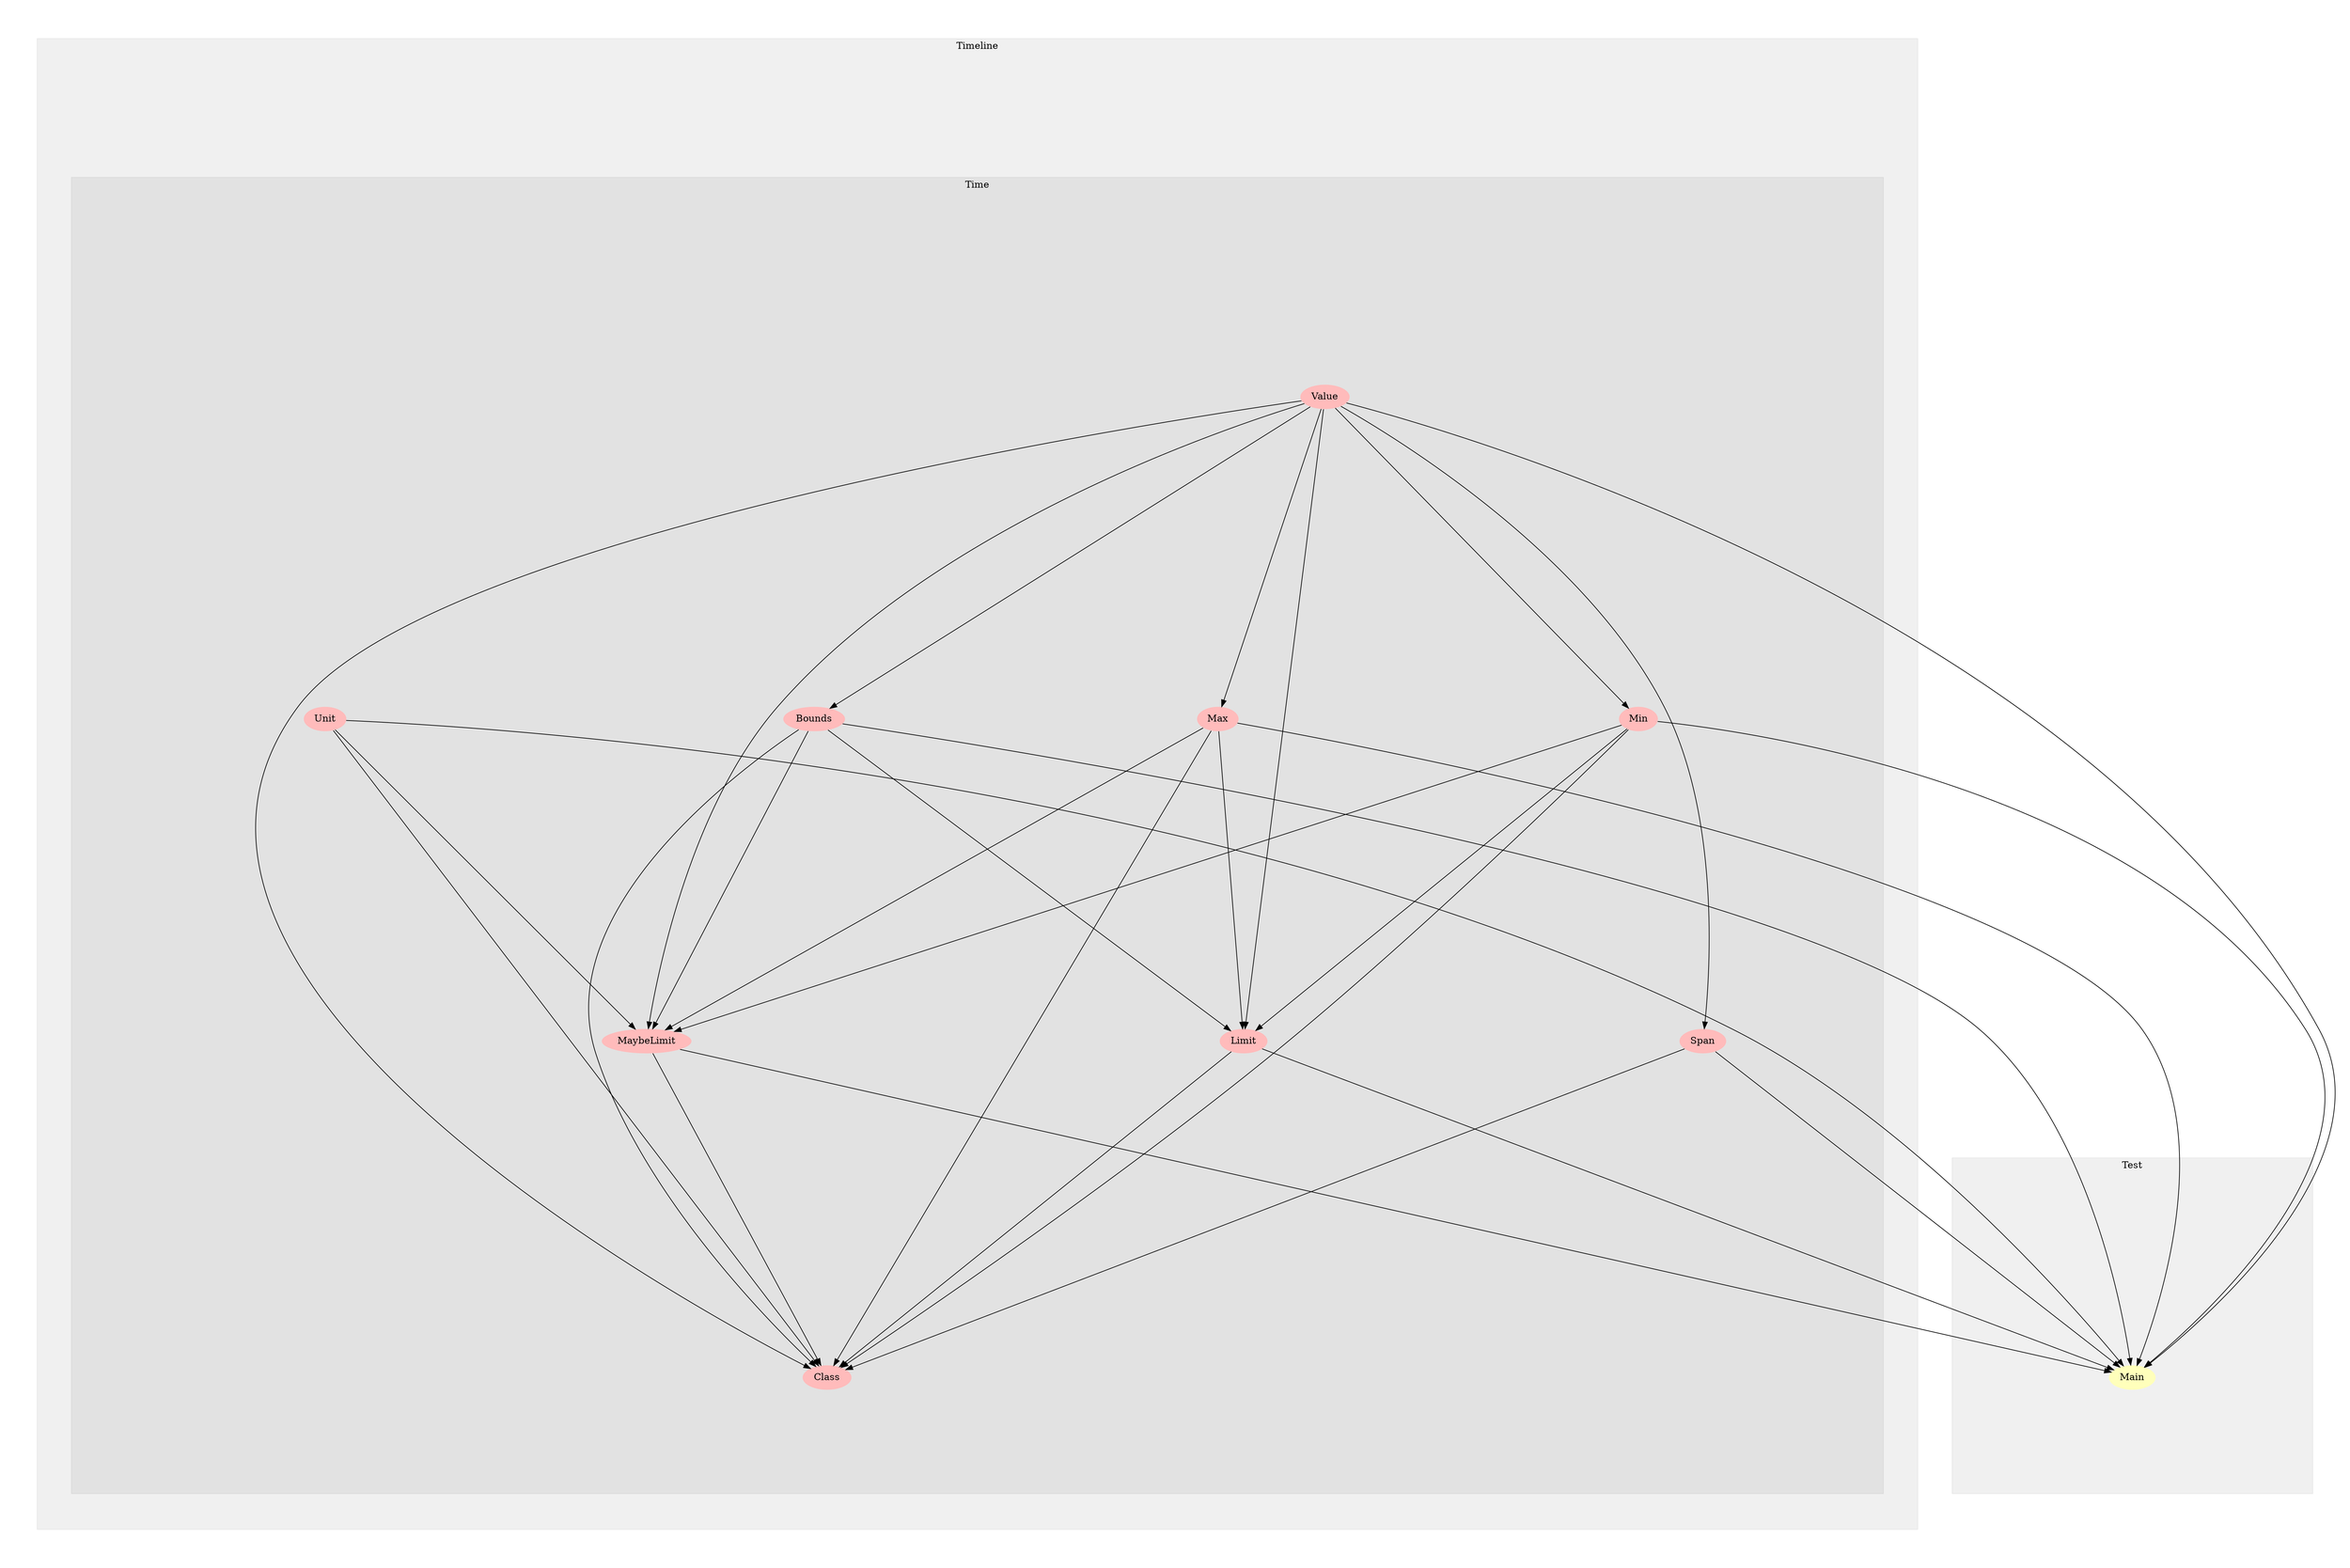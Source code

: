 digraph Modules {
size="48,32";
ratio="fill";
subgraph cluster_0 {
label="Test";
color="#0000000F";
style="filled";
u9[label="Main",style="filled",fillcolor="#ffffbb",penwidth="0"];

}
subgraph cluster_1 {
label="Timeline";
color="#0000000F";
style="filled";
subgraph cluster_2 {
label="Time";
color="#0000000F";
style="filled";
u0[label="Unit",style="filled",fillcolor="#ffbbbb",penwidth="0"];
u1[label="Span",style="filled",fillcolor="#ffbbbb",penwidth="0"];
u2[label="MaybeLimit",style="filled",fillcolor="#ffbbbb",penwidth="0"];
u3[label="Class",style="filled",fillcolor="#ffbbbb",penwidth="0"];
u4[label="Value",style="filled",fillcolor="#ffbbbb",penwidth="0"];
u5[label="Bounds",style="filled",fillcolor="#ffbbbb",penwidth="0"];
u6[label="Limit",style="filled",fillcolor="#ffbbbb",penwidth="0"];
u7[label="Max",style="filled",fillcolor="#ffbbbb",penwidth="0"];
u8[label="Min",style="filled",fillcolor="#ffbbbb",penwidth="0"];

}

}
u4 -> u1;
u0 -> u2;
u4 -> u2;
u5 -> u2;
u7 -> u2;
u8 -> u2;
u0 -> u3;
u1 -> u3;
u2 -> u3;
u4 -> u3;
u5 -> u3;
u6 -> u3;
u7 -> u3;
u8 -> u3;
u4 -> u5;
u4 -> u6;
u5 -> u6;
u7 -> u6;
u8 -> u6;
u4 -> u7;
u4 -> u8;
u0 -> u9;
u1 -> u9;
u2 -> u9;
u4 -> u9;
u5 -> u9;
u6 -> u9;
u7 -> u9;
u8 -> u9;

}

